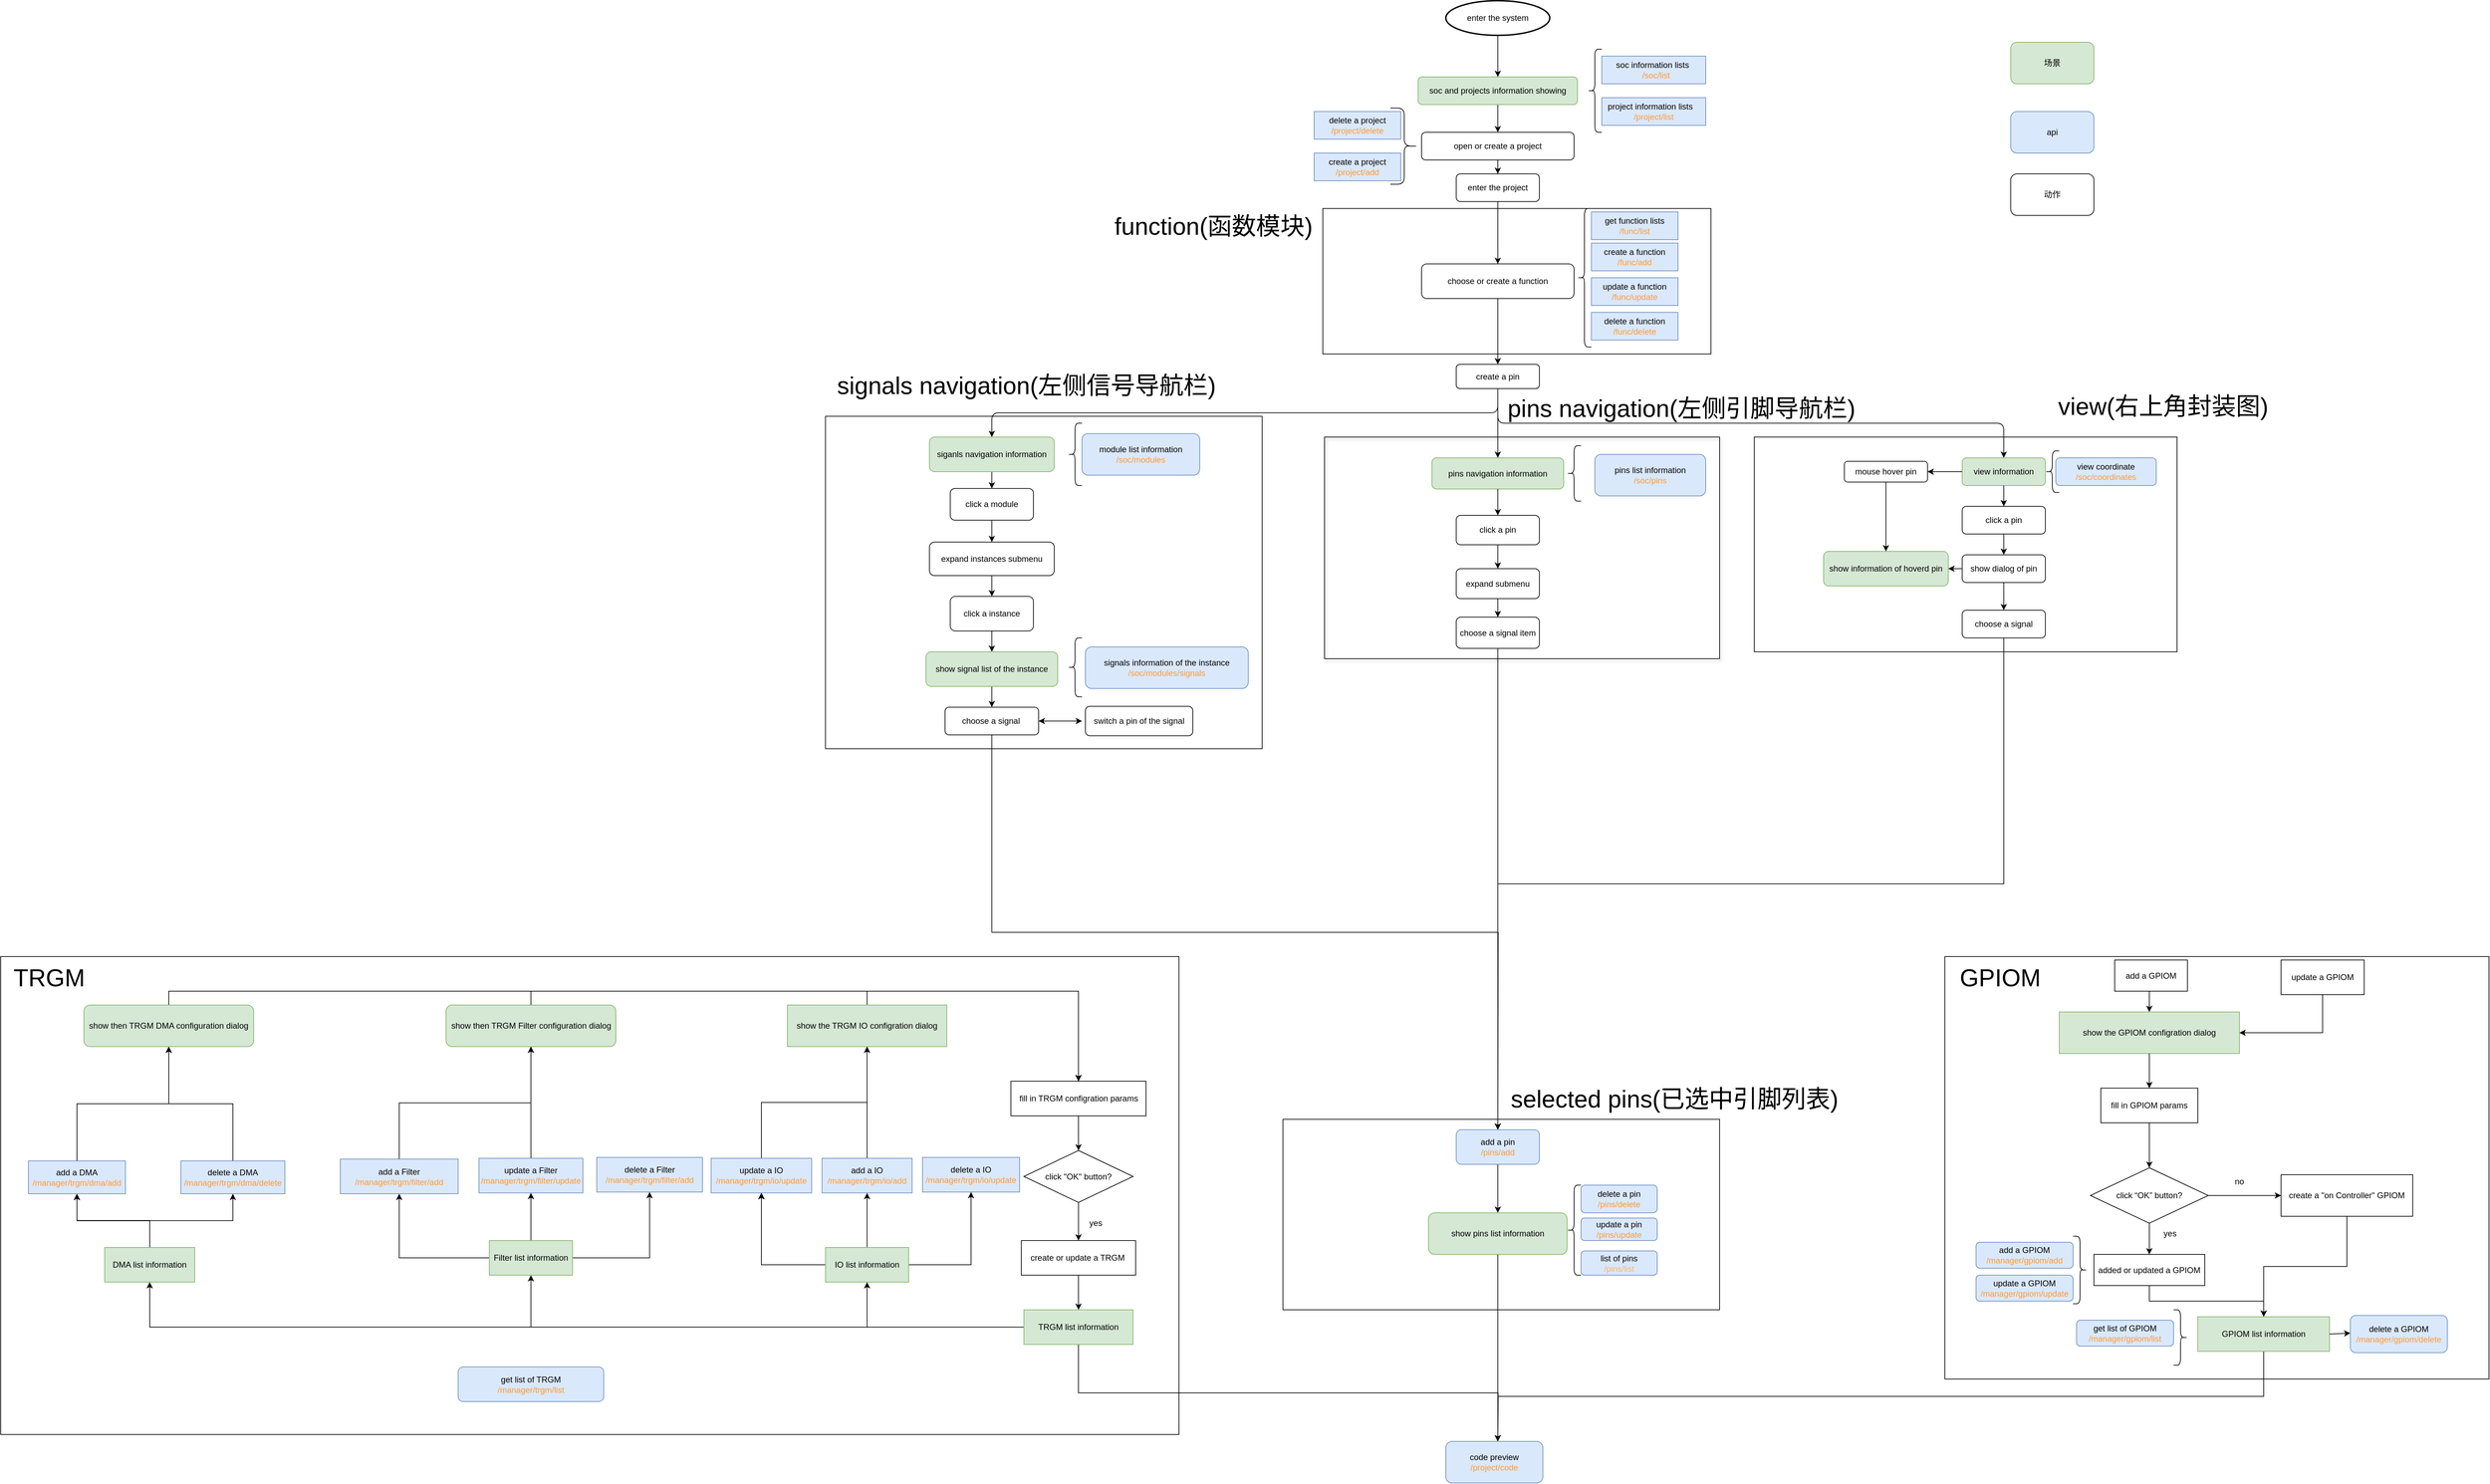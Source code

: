 <mxfile version="21.6.9" type="github">
  <diagram name="Page-1" id="edf60f1a-56cd-e834-aa8a-f176f3a09ee4">
    <mxGraphModel dx="7385" dy="3645" grid="1" gridSize="10" guides="1" tooltips="1" connect="1" arrows="1" fold="1" page="1" pageScale="1" pageWidth="1100" pageHeight="850" background="none" math="0" shadow="0">
      <root>
        <mxCell id="0" />
        <mxCell id="1" parent="0" />
        <mxCell id="0kwE7LdaJHEwsBCoahu8-102" value="" style="rounded=0;whiteSpace=wrap;html=1;fillColor=none;" parent="1" vertex="1">
          <mxGeometry x="1085" y="1270" width="785" height="610" as="geometry" />
        </mxCell>
        <mxCell id="0kwE7LdaJHEwsBCoahu8-180" value="" style="rounded=0;whiteSpace=wrap;html=1;fillColor=none;" parent="1" vertex="1">
          <mxGeometry x="-1720" y="1270" width="1700" height="690" as="geometry" />
        </mxCell>
        <mxCell id="0kwE7LdaJHEwsBCoahu8-97" value="" style="rounded=0;whiteSpace=wrap;html=1;fillColor=none;" parent="1" vertex="1">
          <mxGeometry x="130" y="1505" width="630" height="275" as="geometry" />
        </mxCell>
        <mxCell id="0kwE7LdaJHEwsBCoahu8-68" value="" style="rounded=0;whiteSpace=wrap;html=1;fillColor=none;" parent="1" vertex="1">
          <mxGeometry x="187.5" y="190" width="560" height="210" as="geometry" />
        </mxCell>
        <mxCell id="0kwE7LdaJHEwsBCoahu8-44" value="" style="rounded=0;whiteSpace=wrap;html=1;fillColor=none;" parent="1" vertex="1">
          <mxGeometry x="-530" y="490" width="630" height="480" as="geometry" />
        </mxCell>
        <mxCell id="lEjcD8XYRMhrM-3Tr-5c-83" style="edgeStyle=orthogonalEdgeStyle;rounded=0;orthogonalLoop=1;jettySize=auto;html=1;exitX=0.5;exitY=1;exitDx=0;exitDy=0;entryX=0.5;entryY=0;entryDx=0;entryDy=0;" parent="1" source="lEjcD8XYRMhrM-3Tr-5c-56" target="lEjcD8XYRMhrM-3Tr-5c-76" edge="1">
          <mxGeometry relative="1" as="geometry" />
        </mxCell>
        <mxCell id="lEjcD8XYRMhrM-3Tr-5c-56" value="soc and projects information showing" style="rounded=1;whiteSpace=wrap;html=1;fillColor=#d5e8d4;strokeColor=#82b366;" parent="1" vertex="1">
          <mxGeometry x="325" width="230" height="40" as="geometry" />
        </mxCell>
        <mxCell id="lEjcD8XYRMhrM-3Tr-5c-99" value="" style="edgeStyle=orthogonalEdgeStyle;rounded=0;orthogonalLoop=1;jettySize=auto;html=1;" parent="1" source="lEjcD8XYRMhrM-3Tr-5c-76" target="lEjcD8XYRMhrM-3Tr-5c-98" edge="1">
          <mxGeometry relative="1" as="geometry" />
        </mxCell>
        <mxCell id="lEjcD8XYRMhrM-3Tr-5c-76" value="open or create a project" style="rounded=1;whiteSpace=wrap;html=1;" parent="1" vertex="1">
          <mxGeometry x="330" y="80" width="220" height="40" as="geometry" />
        </mxCell>
        <mxCell id="0kwE7LdaJHEwsBCoahu8-67" style="edgeStyle=orthogonalEdgeStyle;rounded=0;orthogonalLoop=1;jettySize=auto;html=1;exitX=0.5;exitY=1;exitDx=0;exitDy=0;exitPerimeter=0;" parent="1" source="lEjcD8XYRMhrM-3Tr-5c-91" target="lEjcD8XYRMhrM-3Tr-5c-56" edge="1">
          <mxGeometry relative="1" as="geometry" />
        </mxCell>
        <mxCell id="lEjcD8XYRMhrM-3Tr-5c-91" value="enter the system" style="strokeWidth=2;html=1;shape=mxgraph.flowchart.start_1;whiteSpace=wrap;" parent="1" vertex="1">
          <mxGeometry x="365" y="-110" width="150" height="50" as="geometry" />
        </mxCell>
        <mxCell id="lEjcD8XYRMhrM-3Tr-5c-86" value="create a project&lt;br&gt;&lt;font color=&quot;#ff9933&quot;&gt;/project/add&lt;/font&gt;" style="whiteSpace=wrap;html=1;fillColor=#dae8fc;strokeColor=#6c8ebf;" parent="1" vertex="1">
          <mxGeometry x="175" y="110" width="125" height="40" as="geometry" />
        </mxCell>
        <mxCell id="lEjcD8XYRMhrM-3Tr-5c-88" value="delete a project&lt;br&gt;&lt;font color=&quot;#ff9933&quot;&gt;/project/delete&lt;/font&gt;" style="whiteSpace=wrap;html=1;fillColor=#dae8fc;strokeColor=#6c8ebf;" parent="1" vertex="1">
          <mxGeometry x="175" y="50" width="125" height="40" as="geometry" />
        </mxCell>
        <mxCell id="lEjcD8XYRMhrM-3Tr-5c-95" value="" style="shape=curlyBracket;whiteSpace=wrap;html=1;rounded=1;flipH=1;labelPosition=right;verticalLabelPosition=middle;align=left;verticalAlign=middle;size=0.5;" parent="1" vertex="1">
          <mxGeometry x="285" y="45" width="40" height="110" as="geometry" />
        </mxCell>
        <mxCell id="lEjcD8XYRMhrM-3Tr-5c-70" value="soc information lists&amp;nbsp; &amp;nbsp;&amp;nbsp;&lt;font color=&quot;#ff9933&quot;&gt;/soc/list&lt;/font&gt;" style="whiteSpace=wrap;html=1;fillColor=#dae8fc;strokeColor=#6c8ebf;" parent="1" vertex="1">
          <mxGeometry x="590" y="-30" width="150" height="40" as="geometry" />
        </mxCell>
        <mxCell id="lEjcD8XYRMhrM-3Tr-5c-72" value="project information lists&amp;nbsp; &amp;nbsp; &lt;font color=&quot;#ff9933&quot;&gt;/project/list&lt;/font&gt;" style="whiteSpace=wrap;html=1;fillColor=#dae8fc;strokeColor=#6c8ebf;" parent="1" vertex="1">
          <mxGeometry x="590" y="30" width="150" height="40" as="geometry" />
        </mxCell>
        <mxCell id="lEjcD8XYRMhrM-3Tr-5c-97" value="" style="shape=curlyBracket;whiteSpace=wrap;html=1;rounded=1;labelPosition=left;verticalLabelPosition=middle;align=right;verticalAlign=middle;" parent="1" vertex="1">
          <mxGeometry x="570" y="-40" width="20" height="120" as="geometry" />
        </mxCell>
        <mxCell id="lEjcD8XYRMhrM-3Tr-5c-101" value="" style="edgeStyle=orthogonalEdgeStyle;rounded=0;orthogonalLoop=1;jettySize=auto;html=1;" parent="1" source="lEjcD8XYRMhrM-3Tr-5c-98" target="lEjcD8XYRMhrM-3Tr-5c-100" edge="1">
          <mxGeometry relative="1" as="geometry" />
        </mxCell>
        <mxCell id="lEjcD8XYRMhrM-3Tr-5c-98" value="enter the project" style="whiteSpace=wrap;html=1;rounded=1;" parent="1" vertex="1">
          <mxGeometry x="380" y="140" width="120" height="40" as="geometry" />
        </mxCell>
        <mxCell id="lEjcD8XYRMhrM-3Tr-5c-157" value="" style="edgeStyle=orthogonalEdgeStyle;rounded=0;orthogonalLoop=1;jettySize=auto;html=1;" parent="1" source="lEjcD8XYRMhrM-3Tr-5c-100" target="lEjcD8XYRMhrM-3Tr-5c-156" edge="1">
          <mxGeometry relative="1" as="geometry" />
        </mxCell>
        <mxCell id="lEjcD8XYRMhrM-3Tr-5c-100" value="choose or create a function" style="whiteSpace=wrap;html=1;rounded=1;" parent="1" vertex="1">
          <mxGeometry x="330" y="270" width="220" height="50" as="geometry" />
        </mxCell>
        <mxCell id="lEjcD8XYRMhrM-3Tr-5c-102" value="" style="shape=curlyBracket;whiteSpace=wrap;html=1;rounded=1;labelPosition=left;verticalLabelPosition=middle;align=right;verticalAlign=middle;" parent="1" vertex="1">
          <mxGeometry x="555" y="190" width="20" height="200" as="geometry" />
        </mxCell>
        <mxCell id="lEjcD8XYRMhrM-3Tr-5c-103" value="get function lists&lt;br&gt;&lt;font color=&quot;#ff9933&quot;&gt;/func/list&lt;/font&gt;" style="whiteSpace=wrap;html=1;fillColor=#dae8fc;strokeColor=#6c8ebf;" parent="1" vertex="1">
          <mxGeometry x="575" y="195" width="125" height="40" as="geometry" />
        </mxCell>
        <mxCell id="lEjcD8XYRMhrM-3Tr-5c-104" value="create a function&lt;br&gt;&lt;font color=&quot;#ff9933&quot;&gt;/func/add&lt;/font&gt;" style="whiteSpace=wrap;html=1;fillColor=#dae8fc;strokeColor=#6c8ebf;" parent="1" vertex="1">
          <mxGeometry x="575" y="240" width="125" height="40" as="geometry" />
        </mxCell>
        <mxCell id="lEjcD8XYRMhrM-3Tr-5c-105" value="update a function&lt;br&gt;&lt;font color=&quot;#ff9933&quot;&gt;/func/update&lt;/font&gt;" style="whiteSpace=wrap;html=1;fillColor=#dae8fc;strokeColor=#6c8ebf;" parent="1" vertex="1">
          <mxGeometry x="575" y="290" width="125" height="40" as="geometry" />
        </mxCell>
        <mxCell id="lEjcD8XYRMhrM-3Tr-5c-106" value="delete a function&lt;br&gt;&lt;font color=&quot;#ff9933&quot;&gt;/func/delete&lt;/font&gt;" style="whiteSpace=wrap;html=1;fillColor=#dae8fc;strokeColor=#6c8ebf;" parent="1" vertex="1">
          <mxGeometry x="575" y="340" width="125" height="40" as="geometry" />
        </mxCell>
        <mxCell id="0kwE7LdaJHEwsBCoahu8-20" style="edgeStyle=orthogonalEdgeStyle;rounded=1;orthogonalLoop=1;jettySize=auto;html=1;exitX=0.5;exitY=1;exitDx=0;exitDy=0;entryX=0.5;entryY=0;entryDx=0;entryDy=0;" parent="1" source="lEjcD8XYRMhrM-3Tr-5c-156" target="lEjcD8XYRMhrM-3Tr-5c-186" edge="1">
          <mxGeometry relative="1" as="geometry" />
        </mxCell>
        <mxCell id="0kwE7LdaJHEwsBCoahu8-47" style="edgeStyle=orthogonalEdgeStyle;rounded=1;orthogonalLoop=1;jettySize=auto;html=1;exitX=0.5;exitY=1;exitDx=0;exitDy=0;" parent="1" source="lEjcD8XYRMhrM-3Tr-5c-156" target="0kwE7LdaJHEwsBCoahu8-22" edge="1">
          <mxGeometry relative="1" as="geometry" />
        </mxCell>
        <mxCell id="0kwE7LdaJHEwsBCoahu8-190" style="edgeStyle=orthogonalEdgeStyle;rounded=1;orthogonalLoop=1;jettySize=auto;html=1;exitX=0.5;exitY=1;exitDx=0;exitDy=0;" parent="1" source="lEjcD8XYRMhrM-3Tr-5c-156" target="lEjcD8XYRMhrM-3Tr-5c-158" edge="1">
          <mxGeometry relative="1" as="geometry" />
        </mxCell>
        <mxCell id="lEjcD8XYRMhrM-3Tr-5c-156" value="create a pin" style="whiteSpace=wrap;html=1;rounded=1;" parent="1" vertex="1">
          <mxGeometry x="380" y="415" width="120" height="35" as="geometry" />
        </mxCell>
        <mxCell id="0kwE7LdaJHEwsBCoahu8-92" value="" style="edgeStyle=orthogonalEdgeStyle;rounded=0;orthogonalLoop=1;jettySize=auto;html=1;" parent="1" source="lEjcD8XYRMhrM-3Tr-5c-177" target="0kwE7LdaJHEwsBCoahu8-91" edge="1">
          <mxGeometry relative="1" as="geometry" />
        </mxCell>
        <mxCell id="lEjcD8XYRMhrM-3Tr-5c-177" value="add a pin&lt;br style=&quot;border-color: var(--border-color);&quot;&gt;&lt;font style=&quot;border-color: var(--border-color);&quot; color=&quot;#ff9933&quot;&gt;/pins/add&lt;/font&gt;" style="whiteSpace=wrap;html=1;rounded=1;fillColor=#dae8fc;strokeColor=#6c8ebf;" parent="1" vertex="1">
          <mxGeometry x="380" y="1520" width="120" height="50" as="geometry" />
        </mxCell>
        <mxCell id="0kwE7LdaJHEwsBCoahu8-18" style="edgeStyle=orthogonalEdgeStyle;rounded=1;orthogonalLoop=1;jettySize=auto;html=1;exitX=0.5;exitY=1;exitDx=0;exitDy=0;entryX=0.5;entryY=0;entryDx=0;entryDy=0;" parent="1" source="0kwE7LdaJHEwsBCoahu8-14" target="lEjcD8XYRMhrM-3Tr-5c-177" edge="1">
          <mxGeometry relative="1" as="geometry">
            <mxPoint x="440" y="1190" as="targetPoint" />
          </mxGeometry>
        </mxCell>
        <mxCell id="0kwE7LdaJHEwsBCoahu8-27" value="" style="edgeStyle=orthogonalEdgeStyle;rounded=0;orthogonalLoop=1;jettySize=auto;html=1;" parent="1" source="0kwE7LdaJHEwsBCoahu8-22" target="0kwE7LdaJHEwsBCoahu8-26" edge="1">
          <mxGeometry relative="1" as="geometry" />
        </mxCell>
        <mxCell id="0kwE7LdaJHEwsBCoahu8-22" value="siganls navigation information" style="rounded=1;whiteSpace=wrap;html=1;fillColor=#d5e8d4;strokeColor=#82b366;" parent="1" vertex="1">
          <mxGeometry x="-380" y="520" width="180" height="50" as="geometry" />
        </mxCell>
        <mxCell id="0kwE7LdaJHEwsBCoahu8-23" value="" style="shape=curlyBracket;whiteSpace=wrap;html=1;rounded=1;labelPosition=left;verticalLabelPosition=middle;align=right;verticalAlign=middle;" parent="1" vertex="1">
          <mxGeometry x="-180" y="500" width="20" height="90" as="geometry" />
        </mxCell>
        <mxCell id="0kwE7LdaJHEwsBCoahu8-24" value="module list information&lt;br&gt;&lt;font color=&quot;#ff9933&quot;&gt;/soc/modules&lt;/font&gt;" style="rounded=1;whiteSpace=wrap;html=1;fillColor=#dae8fc;strokeColor=#6c8ebf;" parent="1" vertex="1">
          <mxGeometry x="-160" y="515" width="170" height="60" as="geometry" />
        </mxCell>
        <mxCell id="0kwE7LdaJHEwsBCoahu8-29" value="" style="edgeStyle=orthogonalEdgeStyle;rounded=0;orthogonalLoop=1;jettySize=auto;html=1;" parent="1" source="0kwE7LdaJHEwsBCoahu8-26" target="0kwE7LdaJHEwsBCoahu8-28" edge="1">
          <mxGeometry relative="1" as="geometry" />
        </mxCell>
        <mxCell id="0kwE7LdaJHEwsBCoahu8-26" value="click a module" style="whiteSpace=wrap;html=1;rounded=1;" parent="1" vertex="1">
          <mxGeometry x="-350" y="594.25" width="120" height="45.75" as="geometry" />
        </mxCell>
        <mxCell id="0kwE7LdaJHEwsBCoahu8-31" value="" style="edgeStyle=orthogonalEdgeStyle;rounded=0;orthogonalLoop=1;jettySize=auto;html=1;" parent="1" source="0kwE7LdaJHEwsBCoahu8-28" target="0kwE7LdaJHEwsBCoahu8-30" edge="1">
          <mxGeometry relative="1" as="geometry" />
        </mxCell>
        <mxCell id="0kwE7LdaJHEwsBCoahu8-28" value="expand instances submenu" style="whiteSpace=wrap;html=1;rounded=1;" parent="1" vertex="1">
          <mxGeometry x="-380" y="671.62" width="180" height="48.38" as="geometry" />
        </mxCell>
        <mxCell id="0kwE7LdaJHEwsBCoahu8-33" value="" style="edgeStyle=orthogonalEdgeStyle;rounded=0;orthogonalLoop=1;jettySize=auto;html=1;" parent="1" source="0kwE7LdaJHEwsBCoahu8-30" target="0kwE7LdaJHEwsBCoahu8-32" edge="1">
          <mxGeometry relative="1" as="geometry" />
        </mxCell>
        <mxCell id="0kwE7LdaJHEwsBCoahu8-30" value="click a instance" style="whiteSpace=wrap;html=1;rounded=1;" parent="1" vertex="1">
          <mxGeometry x="-350" y="750" width="120" height="50" as="geometry" />
        </mxCell>
        <mxCell id="0kwE7LdaJHEwsBCoahu8-35" value="" style="edgeStyle=orthogonalEdgeStyle;rounded=0;orthogonalLoop=1;jettySize=auto;html=1;" parent="1" source="0kwE7LdaJHEwsBCoahu8-32" target="0kwE7LdaJHEwsBCoahu8-34" edge="1">
          <mxGeometry relative="1" as="geometry" />
        </mxCell>
        <mxCell id="0kwE7LdaJHEwsBCoahu8-32" value="show signal list of the instance" style="whiteSpace=wrap;html=1;rounded=1;fillColor=#d5e8d4;strokeColor=#82b366;" parent="1" vertex="1">
          <mxGeometry x="-385" y="830" width="190" height="50" as="geometry" />
        </mxCell>
        <mxCell id="0kwE7LdaJHEwsBCoahu8-41" style="edgeStyle=orthogonalEdgeStyle;rounded=0;orthogonalLoop=1;jettySize=auto;html=1;exitX=0.5;exitY=1;exitDx=0;exitDy=0;" parent="1" source="0kwE7LdaJHEwsBCoahu8-34" edge="1">
          <mxGeometry relative="1" as="geometry">
            <mxPoint x="440" y="1520" as="targetPoint" />
          </mxGeometry>
        </mxCell>
        <mxCell id="0kwE7LdaJHEwsBCoahu8-34" value="choose a signal&amp;nbsp;" style="whiteSpace=wrap;html=1;rounded=1;" parent="1" vertex="1">
          <mxGeometry x="-357.5" y="910" width="135" height="40" as="geometry" />
        </mxCell>
        <mxCell id="0kwE7LdaJHEwsBCoahu8-38" value="switch a pin of the signal" style="whiteSpace=wrap;html=1;rounded=1;" parent="1" vertex="1">
          <mxGeometry x="-155" y="908.75" width="155" height="42.5" as="geometry" />
        </mxCell>
        <mxCell id="0kwE7LdaJHEwsBCoahu8-43" value="" style="endArrow=classic;startArrow=classic;html=1;rounded=0;" parent="1" edge="1">
          <mxGeometry width="50" height="50" relative="1" as="geometry">
            <mxPoint x="-222.5" y="930" as="sourcePoint" />
            <mxPoint x="-160" y="930" as="targetPoint" />
          </mxGeometry>
        </mxCell>
        <mxCell id="0kwE7LdaJHEwsBCoahu8-45" value="&lt;font style=&quot;font-size: 35px;&quot;&gt;signals navigation(左侧信号导航栏)&lt;/font&gt;" style="text;html=1;strokeColor=none;fillColor=none;align=center;verticalAlign=middle;whiteSpace=wrap;rounded=0;" parent="1" vertex="1">
          <mxGeometry x="-520" y="430" width="560" height="30" as="geometry" />
        </mxCell>
        <mxCell id="0kwE7LdaJHEwsBCoahu8-176" style="edgeStyle=orthogonalEdgeStyle;rounded=0;orthogonalLoop=1;jettySize=auto;html=1;exitX=0.5;exitY=0;exitDx=0;exitDy=0;entryX=0.5;entryY=0;entryDx=0;entryDy=0;" parent="1" source="0kwE7LdaJHEwsBCoahu8-61" target="0kwE7LdaJHEwsBCoahu8-105" edge="1">
          <mxGeometry relative="1" as="geometry" />
        </mxCell>
        <mxCell id="0kwE7LdaJHEwsBCoahu8-61" value="show the TRGM IO configration dialog" style="whiteSpace=wrap;html=1;fillColor=#d5e8d4;strokeColor=#82b366;" parent="1" vertex="1">
          <mxGeometry x="-585" y="1340" width="230" height="60" as="geometry" />
        </mxCell>
        <mxCell id="0kwE7LdaJHEwsBCoahu8-65" value="" style="shape=curlyBracket;whiteSpace=wrap;html=1;rounded=1;labelPosition=left;verticalLabelPosition=middle;align=right;verticalAlign=middle;size=0.5;" parent="1" vertex="1">
          <mxGeometry x="-180" y="810" width="20" height="85" as="geometry" />
        </mxCell>
        <mxCell id="0kwE7LdaJHEwsBCoahu8-66" value="signals information of the instance&lt;br&gt;&lt;font color=&quot;#ff9933&quot;&gt;/soc/modules/signals&lt;/font&gt;" style="rounded=1;whiteSpace=wrap;html=1;fillColor=#dae8fc;strokeColor=#6c8ebf;" parent="1" vertex="1">
          <mxGeometry x="-155" y="823" width="235" height="60" as="geometry" />
        </mxCell>
        <mxCell id="0kwE7LdaJHEwsBCoahu8-69" value="&lt;font style=&quot;font-size: 35px;&quot;&gt;function(函数模块)&lt;/font&gt;" style="text;html=1;strokeColor=none;fillColor=none;align=center;verticalAlign=middle;whiteSpace=wrap;rounded=0;" parent="1" vertex="1">
          <mxGeometry x="-140" y="200" width="340" height="30" as="geometry" />
        </mxCell>
        <mxCell id="0kwE7LdaJHEwsBCoahu8-101" style="edgeStyle=orthogonalEdgeStyle;rounded=0;orthogonalLoop=1;jettySize=auto;html=1;exitX=0.5;exitY=1;exitDx=0;exitDy=0;" parent="1" source="0kwE7LdaJHEwsBCoahu8-83" edge="1">
          <mxGeometry relative="1" as="geometry">
            <mxPoint x="439.947" y="1970" as="targetPoint" />
          </mxGeometry>
        </mxCell>
        <mxCell id="0kwE7LdaJHEwsBCoahu8-100" value="" style="edgeStyle=orthogonalEdgeStyle;rounded=0;orthogonalLoop=1;jettySize=auto;html=1;" parent="1" source="0kwE7LdaJHEwsBCoahu8-91" edge="1">
          <mxGeometry relative="1" as="geometry">
            <mxPoint x="440" y="1970" as="targetPoint" />
          </mxGeometry>
        </mxCell>
        <mxCell id="0kwE7LdaJHEwsBCoahu8-91" value="show pins list information" style="whiteSpace=wrap;html=1;rounded=1;fillColor=#d5e8d4;strokeColor=#82b366;" parent="1" vertex="1">
          <mxGeometry x="340" y="1640" width="200" height="60" as="geometry" />
        </mxCell>
        <mxCell id="0kwE7LdaJHEwsBCoahu8-93" value="update a pin&lt;br&gt;&lt;font color=&quot;#ff9933&quot;&gt;/pins/update&lt;/font&gt;" style="whiteSpace=wrap;html=1;rounded=1;fillColor=#dae8fc;strokeColor=#6c8ebf;" parent="1" vertex="1">
          <mxGeometry x="560" y="1647.5" width="110" height="32.5" as="geometry" />
        </mxCell>
        <mxCell id="0kwE7LdaJHEwsBCoahu8-95" value="delete a pin&lt;br&gt;&lt;font color=&quot;#ff9933&quot;&gt;/pins/delete&lt;/font&gt;" style="whiteSpace=wrap;html=1;rounded=1;fillColor=#dae8fc;strokeColor=#6c8ebf;" parent="1" vertex="1">
          <mxGeometry x="560" y="1600" width="110" height="40" as="geometry" />
        </mxCell>
        <mxCell id="0kwE7LdaJHEwsBCoahu8-98" value="&lt;font style=&quot;font-size: 35px;&quot;&gt;selected pins(已选中引脚列表)&lt;/font&gt;" style="text;html=1;strokeColor=none;fillColor=none;align=center;verticalAlign=middle;whiteSpace=wrap;rounded=0;" parent="1" vertex="1">
          <mxGeometry x="450" y="1460" width="490" height="30" as="geometry" />
        </mxCell>
        <mxCell id="0kwE7LdaJHEwsBCoahu8-108" value="" style="edgeStyle=orthogonalEdgeStyle;rounded=0;orthogonalLoop=1;jettySize=auto;html=1;" parent="1" source="0kwE7LdaJHEwsBCoahu8-105" target="0kwE7LdaJHEwsBCoahu8-107" edge="1">
          <mxGeometry relative="1" as="geometry" />
        </mxCell>
        <mxCell id="0kwE7LdaJHEwsBCoahu8-105" value="fill in TRGM configration params" style="whiteSpace=wrap;html=1;" parent="1" vertex="1">
          <mxGeometry x="-262.5" y="1450" width="195" height="50" as="geometry" />
        </mxCell>
        <mxCell id="0kwE7LdaJHEwsBCoahu8-110" value="" style="edgeStyle=orthogonalEdgeStyle;rounded=0;orthogonalLoop=1;jettySize=auto;html=1;" parent="1" source="0kwE7LdaJHEwsBCoahu8-107" target="0kwE7LdaJHEwsBCoahu8-109" edge="1">
          <mxGeometry relative="1" as="geometry" />
        </mxCell>
        <mxCell id="0kwE7LdaJHEwsBCoahu8-107" value="click &quot;OK&quot; button?" style="rhombus;whiteSpace=wrap;html=1;" parent="1" vertex="1">
          <mxGeometry x="-243.75" y="1550" width="157.5" height="75" as="geometry" />
        </mxCell>
        <mxCell id="0kwE7LdaJHEwsBCoahu8-115" value="" style="edgeStyle=orthogonalEdgeStyle;rounded=0;orthogonalLoop=1;jettySize=auto;html=1;" parent="1" source="0kwE7LdaJHEwsBCoahu8-109" target="0kwE7LdaJHEwsBCoahu8-114" edge="1">
          <mxGeometry relative="1" as="geometry" />
        </mxCell>
        <mxCell id="0kwE7LdaJHEwsBCoahu8-109" value="create or update a TRGM&amp;nbsp;" style="whiteSpace=wrap;html=1;" parent="1" vertex="1">
          <mxGeometry x="-247.5" y="1680" width="165" height="50" as="geometry" />
        </mxCell>
        <mxCell id="0kwE7LdaJHEwsBCoahu8-111" value="yes" style="text;html=1;strokeColor=none;fillColor=none;align=center;verticalAlign=middle;whiteSpace=wrap;rounded=0;" parent="1" vertex="1">
          <mxGeometry x="-170" y="1640" width="60" height="30" as="geometry" />
        </mxCell>
        <mxCell id="0kwE7LdaJHEwsBCoahu8-117" value="" style="edgeStyle=orthogonalEdgeStyle;rounded=0;orthogonalLoop=1;jettySize=auto;html=1;" parent="1" source="0kwE7LdaJHEwsBCoahu8-114" target="0kwE7LdaJHEwsBCoahu8-116" edge="1">
          <mxGeometry relative="1" as="geometry" />
        </mxCell>
        <mxCell id="0kwE7LdaJHEwsBCoahu8-119" value="" style="edgeStyle=orthogonalEdgeStyle;rounded=0;orthogonalLoop=1;jettySize=auto;html=1;" parent="1" source="0kwE7LdaJHEwsBCoahu8-114" target="0kwE7LdaJHEwsBCoahu8-118" edge="1">
          <mxGeometry relative="1" as="geometry" />
        </mxCell>
        <mxCell id="0kwE7LdaJHEwsBCoahu8-121" value="" style="edgeStyle=orthogonalEdgeStyle;rounded=0;orthogonalLoop=1;jettySize=auto;html=1;" parent="1" source="0kwE7LdaJHEwsBCoahu8-114" target="0kwE7LdaJHEwsBCoahu8-120" edge="1">
          <mxGeometry relative="1" as="geometry" />
        </mxCell>
        <mxCell id="0kwE7LdaJHEwsBCoahu8-122" style="edgeStyle=orthogonalEdgeStyle;rounded=0;orthogonalLoop=1;jettySize=auto;html=1;exitX=0.5;exitY=1;exitDx=0;exitDy=0;" parent="1" source="0kwE7LdaJHEwsBCoahu8-114" edge="1">
          <mxGeometry relative="1" as="geometry">
            <mxPoint x="439.947" y="1970" as="targetPoint" />
          </mxGeometry>
        </mxCell>
        <mxCell id="0kwE7LdaJHEwsBCoahu8-114" value="TRGM list information" style="whiteSpace=wrap;html=1;fillColor=#d5e8d4;strokeColor=#82b366;" parent="1" vertex="1">
          <mxGeometry x="-243.75" y="1780" width="157.5" height="50" as="geometry" />
        </mxCell>
        <mxCell id="0kwE7LdaJHEwsBCoahu8-124" value="" style="edgeStyle=orthogonalEdgeStyle;rounded=0;orthogonalLoop=1;jettySize=auto;html=1;" parent="1" source="0kwE7LdaJHEwsBCoahu8-116" target="0kwE7LdaJHEwsBCoahu8-123" edge="1">
          <mxGeometry relative="1" as="geometry" />
        </mxCell>
        <mxCell id="0kwE7LdaJHEwsBCoahu8-126" value="" style="edgeStyle=orthogonalEdgeStyle;rounded=0;orthogonalLoop=1;jettySize=auto;html=1;" parent="1" source="0kwE7LdaJHEwsBCoahu8-116" target="0kwE7LdaJHEwsBCoahu8-125" edge="1">
          <mxGeometry relative="1" as="geometry" />
        </mxCell>
        <mxCell id="0kwE7LdaJHEwsBCoahu8-127" value="" style="edgeStyle=orthogonalEdgeStyle;rounded=0;orthogonalLoop=1;jettySize=auto;html=1;" parent="1" source="0kwE7LdaJHEwsBCoahu8-116" target="0kwE7LdaJHEwsBCoahu8-125" edge="1">
          <mxGeometry relative="1" as="geometry" />
        </mxCell>
        <mxCell id="0kwE7LdaJHEwsBCoahu8-128" value="" style="edgeStyle=orthogonalEdgeStyle;rounded=0;orthogonalLoop=1;jettySize=auto;html=1;" parent="1" source="0kwE7LdaJHEwsBCoahu8-116" target="0kwE7LdaJHEwsBCoahu8-125" edge="1">
          <mxGeometry relative="1" as="geometry" />
        </mxCell>
        <mxCell id="0kwE7LdaJHEwsBCoahu8-129" value="" style="edgeStyle=orthogonalEdgeStyle;rounded=0;orthogonalLoop=1;jettySize=auto;html=1;" parent="1" source="0kwE7LdaJHEwsBCoahu8-116" target="0kwE7LdaJHEwsBCoahu8-125" edge="1">
          <mxGeometry relative="1" as="geometry" />
        </mxCell>
        <mxCell id="0kwE7LdaJHEwsBCoahu8-130" value="" style="edgeStyle=orthogonalEdgeStyle;rounded=0;orthogonalLoop=1;jettySize=auto;html=1;" parent="1" source="0kwE7LdaJHEwsBCoahu8-116" target="0kwE7LdaJHEwsBCoahu8-125" edge="1">
          <mxGeometry relative="1" as="geometry" />
        </mxCell>
        <mxCell id="0kwE7LdaJHEwsBCoahu8-170" style="edgeStyle=orthogonalEdgeStyle;rounded=0;orthogonalLoop=1;jettySize=auto;html=1;exitX=1;exitY=0.5;exitDx=0;exitDy=0;" parent="1" source="0kwE7LdaJHEwsBCoahu8-116" target="0kwE7LdaJHEwsBCoahu8-141" edge="1">
          <mxGeometry relative="1" as="geometry" />
        </mxCell>
        <mxCell id="0kwE7LdaJHEwsBCoahu8-116" value="IO list information" style="whiteSpace=wrap;html=1;fillColor=#d5e8d4;strokeColor=#82b366;" parent="1" vertex="1">
          <mxGeometry x="-530" y="1690" width="120" height="50" as="geometry" />
        </mxCell>
        <mxCell id="0kwE7LdaJHEwsBCoahu8-137" value="" style="edgeStyle=orthogonalEdgeStyle;rounded=0;orthogonalLoop=1;jettySize=auto;html=1;" parent="1" source="0kwE7LdaJHEwsBCoahu8-118" target="0kwE7LdaJHEwsBCoahu8-136" edge="1">
          <mxGeometry relative="1" as="geometry" />
        </mxCell>
        <mxCell id="0kwE7LdaJHEwsBCoahu8-148" value="" style="edgeStyle=orthogonalEdgeStyle;rounded=0;orthogonalLoop=1;jettySize=auto;html=1;" parent="1" source="0kwE7LdaJHEwsBCoahu8-118" target="0kwE7LdaJHEwsBCoahu8-147" edge="1">
          <mxGeometry relative="1" as="geometry" />
        </mxCell>
        <mxCell id="0kwE7LdaJHEwsBCoahu8-150" value="" style="edgeStyle=orthogonalEdgeStyle;rounded=0;orthogonalLoop=1;jettySize=auto;html=1;" parent="1" source="0kwE7LdaJHEwsBCoahu8-118" target="0kwE7LdaJHEwsBCoahu8-149" edge="1">
          <mxGeometry relative="1" as="geometry" />
        </mxCell>
        <mxCell id="0kwE7LdaJHEwsBCoahu8-118" value="Filter list information" style="whiteSpace=wrap;html=1;fillColor=#d5e8d4;strokeColor=#82b366;" parent="1" vertex="1">
          <mxGeometry x="-1015" y="1680" width="120" height="50" as="geometry" />
        </mxCell>
        <mxCell id="0kwE7LdaJHEwsBCoahu8-159" value="" style="edgeStyle=orthogonalEdgeStyle;rounded=0;orthogonalLoop=1;jettySize=auto;html=1;" parent="1" source="0kwE7LdaJHEwsBCoahu8-120" target="0kwE7LdaJHEwsBCoahu8-158" edge="1">
          <mxGeometry relative="1" as="geometry" />
        </mxCell>
        <mxCell id="0kwE7LdaJHEwsBCoahu8-160" value="" style="edgeStyle=orthogonalEdgeStyle;rounded=0;orthogonalLoop=1;jettySize=auto;html=1;" parent="1" source="0kwE7LdaJHEwsBCoahu8-120" target="0kwE7LdaJHEwsBCoahu8-158" edge="1">
          <mxGeometry relative="1" as="geometry" />
        </mxCell>
        <mxCell id="0kwE7LdaJHEwsBCoahu8-161" value="" style="edgeStyle=orthogonalEdgeStyle;rounded=0;orthogonalLoop=1;jettySize=auto;html=1;" parent="1" source="0kwE7LdaJHEwsBCoahu8-120" target="0kwE7LdaJHEwsBCoahu8-158" edge="1">
          <mxGeometry relative="1" as="geometry" />
        </mxCell>
        <mxCell id="0kwE7LdaJHEwsBCoahu8-163" style="edgeStyle=orthogonalEdgeStyle;rounded=0;orthogonalLoop=1;jettySize=auto;html=1;" parent="1" source="0kwE7LdaJHEwsBCoahu8-120" target="0kwE7LdaJHEwsBCoahu8-162" edge="1">
          <mxGeometry relative="1" as="geometry" />
        </mxCell>
        <mxCell id="0kwE7LdaJHEwsBCoahu8-120" value="DMA list information" style="whiteSpace=wrap;html=1;fillColor=#d5e8d4;strokeColor=#82b366;" parent="1" vertex="1">
          <mxGeometry x="-1570" y="1690" width="130" height="50" as="geometry" />
        </mxCell>
        <mxCell id="0kwE7LdaJHEwsBCoahu8-175" style="edgeStyle=orthogonalEdgeStyle;rounded=0;orthogonalLoop=1;jettySize=auto;html=1;exitX=0.5;exitY=0;exitDx=0;exitDy=0;entryX=0.5;entryY=1;entryDx=0;entryDy=0;" parent="1" source="0kwE7LdaJHEwsBCoahu8-123" target="0kwE7LdaJHEwsBCoahu8-61" edge="1">
          <mxGeometry relative="1" as="geometry" />
        </mxCell>
        <mxCell id="0kwE7LdaJHEwsBCoahu8-123" value="add a IO&lt;br&gt;&lt;font color=&quot;#ff9933&quot;&gt;/manager/trgm/io/add&lt;/font&gt;" style="whiteSpace=wrap;html=1;fillColor=#dae8fc;strokeColor=#6c8ebf;" parent="1" vertex="1">
          <mxGeometry x="-535" y="1561.25" width="130" height="50" as="geometry" />
        </mxCell>
        <mxCell id="0kwE7LdaJHEwsBCoahu8-174" style="edgeStyle=orthogonalEdgeStyle;rounded=0;orthogonalLoop=1;jettySize=auto;html=1;exitX=0.5;exitY=0;exitDx=0;exitDy=0;entryX=0.5;entryY=1;entryDx=0;entryDy=0;" parent="1" source="0kwE7LdaJHEwsBCoahu8-125" target="0kwE7LdaJHEwsBCoahu8-61" edge="1">
          <mxGeometry relative="1" as="geometry" />
        </mxCell>
        <mxCell id="0kwE7LdaJHEwsBCoahu8-125" value="update a IO&lt;br&gt;&lt;font color=&quot;#ff9933&quot;&gt;/manager/trgm/io/update&lt;/font&gt;" style="whiteSpace=wrap;html=1;fillColor=#dae8fc;strokeColor=#6c8ebf;" parent="1" vertex="1">
          <mxGeometry x="-695" y="1561.25" width="145" height="50" as="geometry" />
        </mxCell>
        <mxCell id="0kwE7LdaJHEwsBCoahu8-152" style="edgeStyle=orthogonalEdgeStyle;rounded=0;orthogonalLoop=1;jettySize=auto;html=1;entryX=0.5;entryY=1;entryDx=0;entryDy=0;" parent="1" source="0kwE7LdaJHEwsBCoahu8-136" target="0kwE7LdaJHEwsBCoahu8-151" edge="1">
          <mxGeometry relative="1" as="geometry" />
        </mxCell>
        <mxCell id="0kwE7LdaJHEwsBCoahu8-136" value="add a Filter&lt;br&gt;&lt;font color=&quot;#ff9933&quot;&gt;/manager/trgm/filter/add&lt;/font&gt;" style="whiteSpace=wrap;html=1;fillColor=#dae8fc;strokeColor=#6c8ebf;" parent="1" vertex="1">
          <mxGeometry x="-1230" y="1562.5" width="170" height="50" as="geometry" />
        </mxCell>
        <mxCell id="0kwE7LdaJHEwsBCoahu8-141" value="delete a IO&lt;br&gt;&lt;font color=&quot;#ff9933&quot;&gt;/manager/trgm/io/update&lt;/font&gt;" style="whiteSpace=wrap;html=1;fillColor=#dae8fc;strokeColor=#6c8ebf;" parent="1" vertex="1">
          <mxGeometry x="-390" y="1560" width="140" height="50" as="geometry" />
        </mxCell>
        <mxCell id="0kwE7LdaJHEwsBCoahu8-154" style="edgeStyle=orthogonalEdgeStyle;rounded=0;orthogonalLoop=1;jettySize=auto;html=1;exitX=0.5;exitY=0;exitDx=0;exitDy=0;entryX=0.5;entryY=1;entryDx=0;entryDy=0;" parent="1" source="0kwE7LdaJHEwsBCoahu8-147" target="0kwE7LdaJHEwsBCoahu8-151" edge="1">
          <mxGeometry relative="1" as="geometry" />
        </mxCell>
        <mxCell id="0kwE7LdaJHEwsBCoahu8-147" value="update a Filter&lt;br&gt;&lt;font color=&quot;#ff9933&quot;&gt;/manager/trgm/filter/update&lt;/font&gt;" style="whiteSpace=wrap;html=1;fillColor=#dae8fc;strokeColor=#6c8ebf;" parent="1" vertex="1">
          <mxGeometry x="-1030" y="1561.25" width="150" height="50" as="geometry" />
        </mxCell>
        <mxCell id="0kwE7LdaJHEwsBCoahu8-149" value="delete a Filter&lt;br&gt;&lt;font color=&quot;#ff9933&quot;&gt;/manager/trgm/filter/add&lt;/font&gt;" style="whiteSpace=wrap;html=1;fillColor=#dae8fc;strokeColor=#6c8ebf;" parent="1" vertex="1">
          <mxGeometry x="-860" y="1560" width="152.5" height="50" as="geometry" />
        </mxCell>
        <mxCell id="0kwE7LdaJHEwsBCoahu8-166" style="edgeStyle=orthogonalEdgeStyle;rounded=0;orthogonalLoop=1;jettySize=auto;html=1;exitX=0.5;exitY=0;exitDx=0;exitDy=0;entryX=0.5;entryY=1;entryDx=0;entryDy=0;" parent="1" source="0kwE7LdaJHEwsBCoahu8-158" target="0kwE7LdaJHEwsBCoahu8-165" edge="1">
          <mxGeometry relative="1" as="geometry" />
        </mxCell>
        <mxCell id="0kwE7LdaJHEwsBCoahu8-158" value="add a DMA&lt;br&gt;&lt;font color=&quot;#ff9933&quot;&gt;/manager/trgm/dma/add&lt;/font&gt;" style="whiteSpace=wrap;html=1;fillColor=#dae8fc;strokeColor=#6c8ebf;" parent="1" vertex="1">
          <mxGeometry x="-1680" y="1565" width="140" height="47.5" as="geometry" />
        </mxCell>
        <mxCell id="0kwE7LdaJHEwsBCoahu8-177" style="edgeStyle=orthogonalEdgeStyle;rounded=0;orthogonalLoop=1;jettySize=auto;html=1;exitX=0.5;exitY=0;exitDx=0;exitDy=0;entryX=0.5;entryY=0;entryDx=0;entryDy=0;" parent="1" source="0kwE7LdaJHEwsBCoahu8-151" target="0kwE7LdaJHEwsBCoahu8-105" edge="1">
          <mxGeometry relative="1" as="geometry" />
        </mxCell>
        <mxCell id="0kwE7LdaJHEwsBCoahu8-151" value="show then TRGM Filter configuration dialog" style="rounded=1;whiteSpace=wrap;html=1;fillColor=#d5e8d4;strokeColor=#82b366;" parent="1" vertex="1">
          <mxGeometry x="-1077.5" y="1340" width="245" height="60" as="geometry" />
        </mxCell>
        <mxCell id="0kwE7LdaJHEwsBCoahu8-168" style="edgeStyle=orthogonalEdgeStyle;rounded=0;orthogonalLoop=1;jettySize=auto;html=1;exitX=0.5;exitY=0;exitDx=0;exitDy=0;entryX=0.5;entryY=1;entryDx=0;entryDy=0;" parent="1" source="0kwE7LdaJHEwsBCoahu8-162" target="0kwE7LdaJHEwsBCoahu8-165" edge="1">
          <mxGeometry relative="1" as="geometry" />
        </mxCell>
        <mxCell id="0kwE7LdaJHEwsBCoahu8-162" value="delete a DMA&lt;br&gt;&lt;font color=&quot;#ff9933&quot;&gt;/manager/trgm/dma/delete&lt;/font&gt;" style="whiteSpace=wrap;html=1;fillColor=#dae8fc;strokeColor=#6c8ebf;" parent="1" vertex="1">
          <mxGeometry x="-1460" y="1565" width="150" height="47.5" as="geometry" />
        </mxCell>
        <mxCell id="0kwE7LdaJHEwsBCoahu8-179" style="edgeStyle=orthogonalEdgeStyle;rounded=0;orthogonalLoop=1;jettySize=auto;html=1;exitX=0.5;exitY=0;exitDx=0;exitDy=0;entryX=0.5;entryY=0;entryDx=0;entryDy=0;" parent="1" source="0kwE7LdaJHEwsBCoahu8-165" target="0kwE7LdaJHEwsBCoahu8-105" edge="1">
          <mxGeometry relative="1" as="geometry" />
        </mxCell>
        <mxCell id="0kwE7LdaJHEwsBCoahu8-165" value="show then TRGM DMA configuration dialog" style="rounded=1;whiteSpace=wrap;html=1;fillColor=#d5e8d4;strokeColor=#82b366;" parent="1" vertex="1">
          <mxGeometry x="-1600" y="1340" width="245" height="60" as="geometry" />
        </mxCell>
        <mxCell id="0kwE7LdaJHEwsBCoahu8-181" value="&lt;font style=&quot;font-size: 35px;&quot;&gt;TRGM&lt;/font&gt;" style="text;html=1;strokeColor=none;fillColor=none;align=center;verticalAlign=middle;whiteSpace=wrap;rounded=0;" parent="1" vertex="1">
          <mxGeometry x="-1680" y="1285" width="60" height="30" as="geometry" />
        </mxCell>
        <mxCell id="0kwE7LdaJHEwsBCoahu8-188" value="" style="group" parent="1" vertex="1" connectable="0">
          <mxGeometry x="130" y="460" width="830" height="380" as="geometry" />
        </mxCell>
        <mxCell id="0kwE7LdaJHEwsBCoahu8-186" value="" style="group" parent="0kwE7LdaJHEwsBCoahu8-188" vertex="1" connectable="0">
          <mxGeometry x="70" y="60" width="570" height="320" as="geometry" />
        </mxCell>
        <mxCell id="0kwE7LdaJHEwsBCoahu8-19" value="" style="rounded=0;whiteSpace=wrap;html=1;shadow=1;fillColor=none;" parent="0kwE7LdaJHEwsBCoahu8-186" vertex="1">
          <mxGeometry x="-10" width="570" height="320" as="geometry" />
        </mxCell>
        <mxCell id="lEjcD8XYRMhrM-3Tr-5c-186" value="pins navigation information" style="rounded=1;whiteSpace=wrap;html=1;fillColor=#d5e8d4;strokeColor=#82b366;" parent="0kwE7LdaJHEwsBCoahu8-186" vertex="1">
          <mxGeometry x="145" y="30" width="190" height="45" as="geometry" />
        </mxCell>
        <mxCell id="0kwE7LdaJHEwsBCoahu8-3" value="pins list information&lt;br&gt;&lt;font color=&quot;#ff9933&quot;&gt;/soc/pins&lt;/font&gt;" style="rounded=1;whiteSpace=wrap;html=1;fillColor=#dae8fc;strokeColor=#6c8ebf;" parent="0kwE7LdaJHEwsBCoahu8-186" vertex="1">
          <mxGeometry x="380" y="25" width="160" height="60" as="geometry" />
        </mxCell>
        <mxCell id="0kwE7LdaJHEwsBCoahu8-4" value="click a pin" style="whiteSpace=wrap;html=1;rounded=1;" parent="0kwE7LdaJHEwsBCoahu8-186" vertex="1">
          <mxGeometry x="180" y="113" width="120" height="42.5" as="geometry" />
        </mxCell>
        <mxCell id="0kwE7LdaJHEwsBCoahu8-12" value="expand submenu" style="whiteSpace=wrap;html=1;rounded=1;" parent="0kwE7LdaJHEwsBCoahu8-186" vertex="1">
          <mxGeometry x="180" y="190" width="120" height="43.25" as="geometry" />
        </mxCell>
        <mxCell id="0kwE7LdaJHEwsBCoahu8-14" value="choose a signal item" style="whiteSpace=wrap;html=1;rounded=1;" parent="0kwE7LdaJHEwsBCoahu8-186" vertex="1">
          <mxGeometry x="180" y="260" width="120" height="45.13" as="geometry" />
        </mxCell>
        <mxCell id="0kwE7LdaJHEwsBCoahu8-5" value="" style="edgeStyle=orthogonalEdgeStyle;rounded=0;orthogonalLoop=1;jettySize=auto;html=1;" parent="0kwE7LdaJHEwsBCoahu8-186" source="lEjcD8XYRMhrM-3Tr-5c-186" target="0kwE7LdaJHEwsBCoahu8-4" edge="1">
          <mxGeometry relative="1" as="geometry" />
        </mxCell>
        <mxCell id="0kwE7LdaJHEwsBCoahu8-13" value="" style="edgeStyle=orthogonalEdgeStyle;rounded=0;orthogonalLoop=1;jettySize=auto;html=1;" parent="0kwE7LdaJHEwsBCoahu8-186" source="0kwE7LdaJHEwsBCoahu8-4" target="0kwE7LdaJHEwsBCoahu8-12" edge="1">
          <mxGeometry relative="1" as="geometry" />
        </mxCell>
        <mxCell id="0kwE7LdaJHEwsBCoahu8-15" value="" style="edgeStyle=orthogonalEdgeStyle;rounded=0;orthogonalLoop=1;jettySize=auto;html=1;" parent="0kwE7LdaJHEwsBCoahu8-186" source="0kwE7LdaJHEwsBCoahu8-12" target="0kwE7LdaJHEwsBCoahu8-14" edge="1">
          <mxGeometry relative="1" as="geometry" />
        </mxCell>
        <mxCell id="0kwE7LdaJHEwsBCoahu8-2" value="" style="shape=curlyBracket;whiteSpace=wrap;html=1;rounded=1;labelPosition=left;verticalLabelPosition=middle;align=right;verticalAlign=middle;" parent="0kwE7LdaJHEwsBCoahu8-186" vertex="1">
          <mxGeometry x="340" y="12.5" width="20" height="80" as="geometry" />
        </mxCell>
        <mxCell id="0kwE7LdaJHEwsBCoahu8-21" value="&lt;font style=&quot;font-size: 35px;&quot;&gt;pins navigation(左侧引脚导航栏)&lt;/font&gt;" style="text;html=1;strokeColor=none;fillColor=none;align=center;verticalAlign=middle;whiteSpace=wrap;rounded=0;" parent="0kwE7LdaJHEwsBCoahu8-188" vertex="1">
          <mxGeometry x="320" width="510" height="35" as="geometry" />
        </mxCell>
        <mxCell id="0kwE7LdaJHEwsBCoahu8-189" value="" style="group" parent="1" vertex="1" connectable="0">
          <mxGeometry x="860" y="520" width="690" height="310" as="geometry" />
        </mxCell>
        <mxCell id="lEjcD8XYRMhrM-3Tr-5c-185" value="" style="rounded=0;whiteSpace=wrap;html=1;gradientColor=default;fillColor=none;" parent="0kwE7LdaJHEwsBCoahu8-189" vertex="1">
          <mxGeometry x="-50" width="610" height="310" as="geometry" />
        </mxCell>
        <mxCell id="lEjcD8XYRMhrM-3Tr-5c-158" value="view information" style="whiteSpace=wrap;html=1;rounded=1;fillColor=#d5e8d4;strokeColor=#82b366;" parent="0kwE7LdaJHEwsBCoahu8-189" vertex="1">
          <mxGeometry x="250" y="30" width="120" height="40" as="geometry" />
        </mxCell>
        <mxCell id="lEjcD8XYRMhrM-3Tr-5c-167" value="mouse hover pin" style="whiteSpace=wrap;html=1;rounded=1;" parent="0kwE7LdaJHEwsBCoahu8-189" vertex="1">
          <mxGeometry x="80" y="35" width="120" height="30" as="geometry" />
        </mxCell>
        <mxCell id="lEjcD8XYRMhrM-3Tr-5c-169" value="show information of hoverd pin" style="whiteSpace=wrap;html=1;rounded=1;fillColor=#d5e8d4;strokeColor=#82b366;" parent="0kwE7LdaJHEwsBCoahu8-189" vertex="1">
          <mxGeometry x="50" y="165" width="180" height="50" as="geometry" />
        </mxCell>
        <mxCell id="lEjcD8XYRMhrM-3Tr-5c-171" value="click a pin" style="whiteSpace=wrap;html=1;rounded=1;" parent="0kwE7LdaJHEwsBCoahu8-189" vertex="1">
          <mxGeometry x="250" y="100" width="120" height="40" as="geometry" />
        </mxCell>
        <mxCell id="lEjcD8XYRMhrM-3Tr-5c-173" value="show dialog of pin" style="whiteSpace=wrap;html=1;rounded=1;" parent="0kwE7LdaJHEwsBCoahu8-189" vertex="1">
          <mxGeometry x="250" y="170" width="120" height="40" as="geometry" />
        </mxCell>
        <mxCell id="lEjcD8XYRMhrM-3Tr-5c-175" value="choose a signal" style="whiteSpace=wrap;html=1;rounded=1;" parent="0kwE7LdaJHEwsBCoahu8-189" vertex="1">
          <mxGeometry x="250" y="250" width="120" height="40" as="geometry" />
        </mxCell>
        <mxCell id="0kwE7LdaJHEwsBCoahu8-182" value="view coordinate&lt;br style=&quot;border-color: var(--border-color); text-align: left;&quot;&gt;&lt;font style=&quot;border-color: var(--border-color); text-align: left;&quot; color=&quot;#ff9933&quot;&gt;/soc/coordinates&lt;/font&gt;" style="rounded=1;whiteSpace=wrap;html=1;fillColor=#dae8fc;strokeColor=#6c8ebf;" parent="0kwE7LdaJHEwsBCoahu8-189" vertex="1">
          <mxGeometry x="385" y="30" width="145" height="40" as="geometry" />
        </mxCell>
        <mxCell id="lEjcD8XYRMhrM-3Tr-5c-168" value="" style="edgeStyle=orthogonalEdgeStyle;rounded=0;orthogonalLoop=1;jettySize=auto;html=1;" parent="0kwE7LdaJHEwsBCoahu8-189" source="lEjcD8XYRMhrM-3Tr-5c-158" target="lEjcD8XYRMhrM-3Tr-5c-167" edge="1">
          <mxGeometry relative="1" as="geometry" />
        </mxCell>
        <mxCell id="lEjcD8XYRMhrM-3Tr-5c-170" value="" style="edgeStyle=orthogonalEdgeStyle;rounded=0;orthogonalLoop=1;jettySize=auto;html=1;" parent="0kwE7LdaJHEwsBCoahu8-189" source="lEjcD8XYRMhrM-3Tr-5c-167" target="lEjcD8XYRMhrM-3Tr-5c-169" edge="1">
          <mxGeometry relative="1" as="geometry" />
        </mxCell>
        <mxCell id="lEjcD8XYRMhrM-3Tr-5c-172" value="" style="edgeStyle=orthogonalEdgeStyle;rounded=0;orthogonalLoop=1;jettySize=auto;html=1;" parent="0kwE7LdaJHEwsBCoahu8-189" source="lEjcD8XYRMhrM-3Tr-5c-158" target="lEjcD8XYRMhrM-3Tr-5c-171" edge="1">
          <mxGeometry relative="1" as="geometry" />
        </mxCell>
        <mxCell id="lEjcD8XYRMhrM-3Tr-5c-174" value="" style="edgeStyle=orthogonalEdgeStyle;rounded=0;orthogonalLoop=1;jettySize=auto;html=1;" parent="0kwE7LdaJHEwsBCoahu8-189" source="lEjcD8XYRMhrM-3Tr-5c-171" target="lEjcD8XYRMhrM-3Tr-5c-173" edge="1">
          <mxGeometry relative="1" as="geometry" />
        </mxCell>
        <mxCell id="0kwE7LdaJHEwsBCoahu8-9" style="edgeStyle=orthogonalEdgeStyle;rounded=0;orthogonalLoop=1;jettySize=auto;html=1;exitX=0;exitY=0.5;exitDx=0;exitDy=0;entryX=1;entryY=0.5;entryDx=0;entryDy=0;" parent="0kwE7LdaJHEwsBCoahu8-189" source="lEjcD8XYRMhrM-3Tr-5c-173" target="lEjcD8XYRMhrM-3Tr-5c-169" edge="1">
          <mxGeometry relative="1" as="geometry" />
        </mxCell>
        <mxCell id="lEjcD8XYRMhrM-3Tr-5c-176" value="" style="edgeStyle=orthogonalEdgeStyle;rounded=0;orthogonalLoop=1;jettySize=auto;html=1;" parent="0kwE7LdaJHEwsBCoahu8-189" source="lEjcD8XYRMhrM-3Tr-5c-173" target="lEjcD8XYRMhrM-3Tr-5c-175" edge="1">
          <mxGeometry relative="1" as="geometry" />
        </mxCell>
        <mxCell id="0kwE7LdaJHEwsBCoahu8-1" value="" style="shape=curlyBracket;whiteSpace=wrap;html=1;rounded=1;labelPosition=left;verticalLabelPosition=middle;align=right;verticalAlign=middle;size=0.5;" parent="0kwE7LdaJHEwsBCoahu8-189" vertex="1">
          <mxGeometry x="370" y="20" width="20" height="60" as="geometry" />
        </mxCell>
        <mxCell id="0kwE7LdaJHEwsBCoahu8-191" style="edgeStyle=orthogonalEdgeStyle;rounded=0;orthogonalLoop=1;jettySize=auto;html=1;exitX=0.5;exitY=1;exitDx=0;exitDy=0;entryX=0.5;entryY=0;entryDx=0;entryDy=0;" parent="1" source="lEjcD8XYRMhrM-3Tr-5c-175" target="lEjcD8XYRMhrM-3Tr-5c-177" edge="1">
          <mxGeometry relative="1" as="geometry">
            <mxPoint x="440" y="1190" as="targetPoint" />
          </mxGeometry>
        </mxCell>
        <mxCell id="0kwE7LdaJHEwsBCoahu8-192" value="场景" style="rounded=1;whiteSpace=wrap;html=1;fillColor=#d5e8d4;strokeColor=#82b366;" parent="1" vertex="1">
          <mxGeometry x="1180" y="-50" width="120" height="60" as="geometry" />
        </mxCell>
        <mxCell id="0kwE7LdaJHEwsBCoahu8-194" value="api" style="rounded=1;whiteSpace=wrap;html=1;fillColor=#dae8fc;strokeColor=#6c8ebf;" parent="1" vertex="1">
          <mxGeometry x="1180" y="50" width="120" height="60" as="geometry" />
        </mxCell>
        <mxCell id="0kwE7LdaJHEwsBCoahu8-195" value="动作" style="rounded=1;whiteSpace=wrap;html=1;" parent="1" vertex="1">
          <mxGeometry x="1180" y="140" width="120" height="60" as="geometry" />
        </mxCell>
        <mxCell id="0kwE7LdaJHEwsBCoahu8-197" value="code preview&lt;br&gt;&lt;font color=&quot;#ff9933&quot;&gt;/project/code&lt;/font&gt;" style="rounded=1;whiteSpace=wrap;html=1;fillColor=#dae8fc;strokeColor=#6c8ebf;" parent="1" vertex="1">
          <mxGeometry x="365" y="1970" width="140" height="60" as="geometry" />
        </mxCell>
        <mxCell id="0kwE7LdaJHEwsBCoahu8-202" value="" style="shape=curlyBracket;whiteSpace=wrap;html=1;rounded=1;labelPosition=left;verticalLabelPosition=middle;align=right;verticalAlign=middle;" parent="1" vertex="1">
          <mxGeometry x="540" y="1600" width="20" height="130" as="geometry" />
        </mxCell>
        <mxCell id="0kwE7LdaJHEwsBCoahu8-203" value="list of pins&lt;br&gt;&lt;font color=&quot;#ffb366&quot;&gt;/pins/list&lt;/font&gt;" style="whiteSpace=wrap;html=1;rounded=1;fillColor=#dae8fc;strokeColor=#6c8ebf;" parent="1" vertex="1">
          <mxGeometry x="560" y="1695" width="110" height="35" as="geometry" />
        </mxCell>
        <mxCell id="0kwE7LdaJHEwsBCoahu8-211" style="edgeStyle=orthogonalEdgeStyle;rounded=0;orthogonalLoop=1;jettySize=auto;html=1;exitX=0.5;exitY=1;exitDx=0;exitDy=0;entryX=0.5;entryY=0;entryDx=0;entryDy=0;" parent="1" source="0kwE7LdaJHEwsBCoahu8-210" target="0kwE7LdaJHEwsBCoahu8-56" edge="1">
          <mxGeometry relative="1" as="geometry" />
        </mxCell>
        <mxCell id="0kwE7LdaJHEwsBCoahu8-210" value="add a GPIOM" style="rounded=0;whiteSpace=wrap;html=1;" parent="1" vertex="1">
          <mxGeometry x="1330" y="1275" width="105" height="45" as="geometry" />
        </mxCell>
        <mxCell id="0kwE7LdaJHEwsBCoahu8-212" style="edgeStyle=orthogonalEdgeStyle;rounded=0;orthogonalLoop=1;jettySize=auto;html=1;exitX=0.5;exitY=1;exitDx=0;exitDy=0;entryX=1;entryY=0.5;entryDx=0;entryDy=0;" parent="1" source="0kwE7LdaJHEwsBCoahu8-89" target="0kwE7LdaJHEwsBCoahu8-56" edge="1">
          <mxGeometry relative="1" as="geometry" />
        </mxCell>
        <mxCell id="0kwE7LdaJHEwsBCoahu8-89" value="update a GPIOM" style="whiteSpace=wrap;html=1;" parent="1" vertex="1">
          <mxGeometry x="1570" y="1275" width="120" height="50" as="geometry" />
        </mxCell>
        <mxCell id="0kwE7LdaJHEwsBCoahu8-235" value="delete a GPIOM&lt;br&gt;&lt;font color=&quot;#ff9933&quot;&gt;/manager/gpiom/delete&lt;/font&gt;" style="whiteSpace=wrap;html=1;rounded=1;fillColor=#dae8fc;strokeColor=#6c8ebf;" parent="1" vertex="1">
          <mxGeometry x="1670" y="1788.13" width="140" height="53.75" as="geometry" />
        </mxCell>
        <mxCell id="0kwE7LdaJHEwsBCoahu8-238" value="get list of TRGM&lt;br&gt;&lt;font color=&quot;#ff9933&quot;&gt;/manager/trgm/list&lt;/font&gt;" style="rounded=1;whiteSpace=wrap;html=1;fillColor=#dae8fc;strokeColor=#6c8ebf;" parent="1" vertex="1">
          <mxGeometry x="-1060" y="1862.5" width="210" height="50" as="geometry" />
        </mxCell>
        <mxCell id="0kwE7LdaJHEwsBCoahu8-56" value="show the GPIOM configration dialog" style="whiteSpace=wrap;html=1;fillColor=#d5e8d4;strokeColor=#82b366;" parent="1" vertex="1">
          <mxGeometry x="1250" y="1350" width="260" height="60" as="geometry" />
        </mxCell>
        <mxCell id="0kwE7LdaJHEwsBCoahu8-73" value="fill in GPIOM params" style="whiteSpace=wrap;html=1;" parent="1" vertex="1">
          <mxGeometry x="1310" y="1460" width="140" height="50" as="geometry" />
        </mxCell>
        <mxCell id="0kwE7LdaJHEwsBCoahu8-75" value="click “OK” button?" style="rhombus;whiteSpace=wrap;html=1;" parent="1" vertex="1">
          <mxGeometry x="1295" y="1575" width="170" height="80" as="geometry" />
        </mxCell>
        <mxCell id="0kwE7LdaJHEwsBCoahu8-77" value="added or updated a GPIOM" style="whiteSpace=wrap;html=1;" parent="1" vertex="1">
          <mxGeometry x="1300" y="1700" width="160" height="45" as="geometry" />
        </mxCell>
        <mxCell id="0kwE7LdaJHEwsBCoahu8-80" value="create a &quot;on Controller&quot; GPIOM" style="whiteSpace=wrap;html=1;" parent="1" vertex="1">
          <mxGeometry x="1570" y="1585" width="190" height="60" as="geometry" />
        </mxCell>
        <mxCell id="0kwE7LdaJHEwsBCoahu8-83" value="GPIOM list information" style="whiteSpace=wrap;html=1;fillColor=#d5e8d4;strokeColor=#82b366;" parent="1" vertex="1">
          <mxGeometry x="1450" y="1790" width="190" height="50" as="geometry" />
        </mxCell>
        <mxCell id="0kwE7LdaJHEwsBCoahu8-205" value="add a GPIOM&lt;br&gt;&lt;font color=&quot;#ff9933&quot;&gt;/manager/gpiom/add&lt;/font&gt;" style="whiteSpace=wrap;html=1;rounded=1;fillColor=#dae8fc;strokeColor=#6c8ebf;" parent="1" vertex="1">
          <mxGeometry x="1130" y="1682.5" width="140" height="37.5" as="geometry" />
        </mxCell>
        <mxCell id="0kwE7LdaJHEwsBCoahu8-74" value="" style="edgeStyle=orthogonalEdgeStyle;rounded=0;orthogonalLoop=1;jettySize=auto;html=1;" parent="1" source="0kwE7LdaJHEwsBCoahu8-56" target="0kwE7LdaJHEwsBCoahu8-73" edge="1">
          <mxGeometry relative="1" as="geometry" />
        </mxCell>
        <mxCell id="0kwE7LdaJHEwsBCoahu8-76" value="" style="edgeStyle=orthogonalEdgeStyle;rounded=0;orthogonalLoop=1;jettySize=auto;html=1;" parent="1" source="0kwE7LdaJHEwsBCoahu8-73" target="0kwE7LdaJHEwsBCoahu8-75" edge="1">
          <mxGeometry relative="1" as="geometry" />
        </mxCell>
        <mxCell id="0kwE7LdaJHEwsBCoahu8-78" value="" style="edgeStyle=orthogonalEdgeStyle;rounded=0;orthogonalLoop=1;jettySize=auto;html=1;" parent="1" source="0kwE7LdaJHEwsBCoahu8-75" target="0kwE7LdaJHEwsBCoahu8-77" edge="1">
          <mxGeometry relative="1" as="geometry" />
        </mxCell>
        <mxCell id="0kwE7LdaJHEwsBCoahu8-81" value="" style="edgeStyle=orthogonalEdgeStyle;rounded=0;orthogonalLoop=1;jettySize=auto;html=1;" parent="1" source="0kwE7LdaJHEwsBCoahu8-75" target="0kwE7LdaJHEwsBCoahu8-80" edge="1">
          <mxGeometry relative="1" as="geometry" />
        </mxCell>
        <mxCell id="0kwE7LdaJHEwsBCoahu8-84" value="" style="edgeStyle=orthogonalEdgeStyle;rounded=0;orthogonalLoop=1;jettySize=auto;html=1;" parent="1" source="0kwE7LdaJHEwsBCoahu8-77" target="0kwE7LdaJHEwsBCoahu8-83" edge="1">
          <mxGeometry relative="1" as="geometry" />
        </mxCell>
        <mxCell id="0kwE7LdaJHEwsBCoahu8-85" style="edgeStyle=orthogonalEdgeStyle;rounded=0;orthogonalLoop=1;jettySize=auto;html=1;exitX=0.5;exitY=1;exitDx=0;exitDy=0;entryX=0.5;entryY=0;entryDx=0;entryDy=0;" parent="1" source="0kwE7LdaJHEwsBCoahu8-80" target="0kwE7LdaJHEwsBCoahu8-83" edge="1">
          <mxGeometry relative="1" as="geometry" />
        </mxCell>
        <mxCell id="0kwE7LdaJHEwsBCoahu8-88" style="rounded=0;orthogonalLoop=1;jettySize=auto;html=1;exitX=1;exitY=0.5;exitDx=0;exitDy=0;entryX=0;entryY=0.5;entryDx=0;entryDy=0;" parent="1" source="0kwE7LdaJHEwsBCoahu8-83" edge="1">
          <mxGeometry relative="1" as="geometry">
            <mxPoint x="1670" y="1813.75" as="targetPoint" />
          </mxGeometry>
        </mxCell>
        <mxCell id="0kwE7LdaJHEwsBCoahu8-82" value="no" style="text;html=1;strokeColor=none;fillColor=none;align=center;verticalAlign=middle;whiteSpace=wrap;rounded=0;" parent="1" vertex="1">
          <mxGeometry x="1480" y="1580" width="60" height="30" as="geometry" />
        </mxCell>
        <mxCell id="0kwE7LdaJHEwsBCoahu8-79" value="yes" style="text;html=1;strokeColor=none;fillColor=none;align=center;verticalAlign=middle;whiteSpace=wrap;rounded=0;" parent="1" vertex="1">
          <mxGeometry x="1380" y="1655" width="60" height="30" as="geometry" />
        </mxCell>
        <mxCell id="0kwE7LdaJHEwsBCoahu8-204" value="" style="shape=curlyBracket;whiteSpace=wrap;html=1;rounded=1;flipH=1;labelPosition=right;verticalLabelPosition=middle;align=left;verticalAlign=middle;size=0.5;" parent="1" vertex="1">
          <mxGeometry x="1270" y="1673.75" width="20" height="97.5" as="geometry" />
        </mxCell>
        <mxCell id="0kwE7LdaJHEwsBCoahu8-213" value="update a GPIOM&lt;br&gt;&lt;font color=&quot;#ff9933&quot;&gt;/manager/gpiom/update&lt;/font&gt;" style="whiteSpace=wrap;html=1;rounded=1;fillColor=#dae8fc;strokeColor=#6c8ebf;" parent="1" vertex="1">
          <mxGeometry x="1130" y="1730" width="140" height="37.5" as="geometry" />
        </mxCell>
        <mxCell id="0kwE7LdaJHEwsBCoahu8-236" value="" style="shape=curlyBracket;whiteSpace=wrap;html=1;rounded=1;flipH=1;labelPosition=right;verticalLabelPosition=middle;align=left;verticalAlign=middle;" parent="1" vertex="1">
          <mxGeometry x="1415" y="1780" width="20" height="80" as="geometry" />
        </mxCell>
        <mxCell id="0kwE7LdaJHEwsBCoahu8-237" value="get list of GPIOM&lt;br&gt;&lt;font color=&quot;#ff9933&quot;&gt;/manager/gpiom/list&lt;/font&gt;" style="whiteSpace=wrap;html=1;rounded=1;fillColor=#dae8fc;strokeColor=#6c8ebf;" parent="1" vertex="1">
          <mxGeometry x="1275" y="1795" width="140" height="37.5" as="geometry" />
        </mxCell>
        <mxCell id="0kwE7LdaJHEwsBCoahu8-103" value="&lt;font style=&quot;font-size: 35px;&quot;&gt;GPIOM&lt;/font&gt;" style="text;html=1;strokeColor=none;fillColor=none;align=center;verticalAlign=middle;whiteSpace=wrap;rounded=0;" parent="1" vertex="1">
          <mxGeometry x="1100" y="1285" width="130" height="30" as="geometry" />
        </mxCell>
        <mxCell id="lEjcD8XYRMhrM-3Tr-5c-160" value="&lt;font style=&quot;font-size: 35px;&quot;&gt;view(右上角封装图)&lt;/font&gt;" style="text;html=1;strokeColor=none;fillColor=none;align=center;verticalAlign=middle;whiteSpace=wrap;rounded=0;" parent="1" vertex="1">
          <mxGeometry x="1210" y="460" width="380" height="30" as="geometry" />
        </mxCell>
      </root>
    </mxGraphModel>
  </diagram>
</mxfile>

